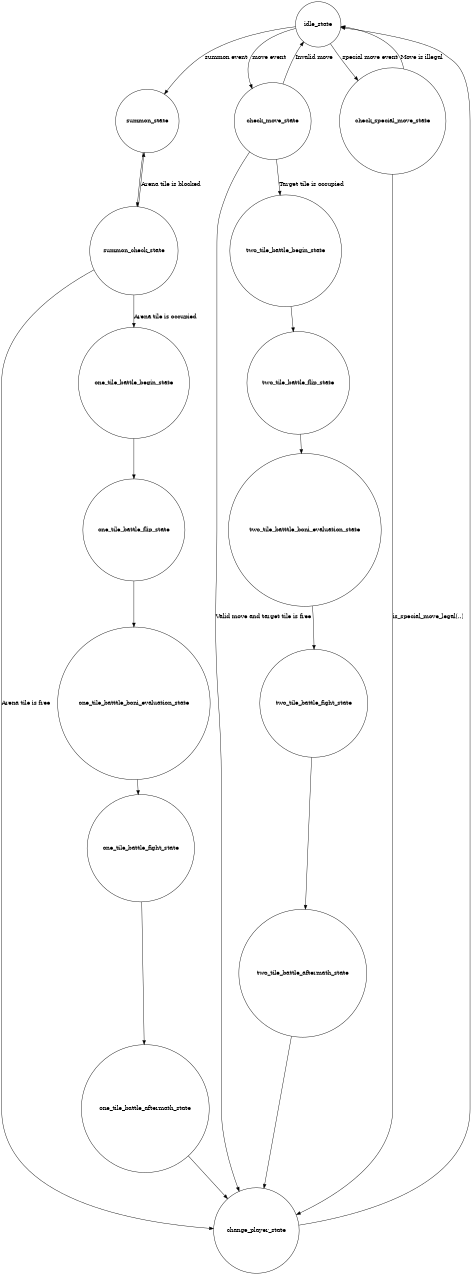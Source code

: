 digraph AkugaFSM {
	size="8.5"
	node [shape = circle]
	// Declare every existing state within the fsm
	idle_state
	summon_state
	check_move_state
	check_special_move_state
	summon_check_state
	change_player_state
	one_tile_battle_begin_state
	one_tile_battle_flip_state
	one_tile_batttle_boni_evaluation_state
	one_tile_battle_fight_state
	one_tile_battle_aftermath_state
	two_tile_battle_begin_state
	two_tile_battle_flip_state
	two_tile_batttle_boni_evaluation_state
	two_tile_battle_fight_state
	two_tile_battle_aftermath_state

	// Change player state
	change_player_state -> idle_state

	// Idle state
	idle_state -> summon_state [label="summon event"];
	idle_state -> check_move_state [label="move event"];
	idle_state -> check_special_move_state [label="special move event"];

	// Summon State
	summon_state -> summon_check_state
	
	// Summon check state
	summon_check_state -> change_player_state[label="Arena tile is free"]
	summon_check_state -> summon_state[label="Arena tile is blocked"]
	summon_check_state -> one_tile_battle_begin_state[label="Arena tile is occupied"]

	// Check move state
	check_move_state -> idle_state[label="Invalid move"]
	check_move_state -> change_player_state[label="Valid move and target tile is free"]
	check_move_state -> two_tile_battle_begin_state[label="Target tile is occupied"]

	// Check special move state
	check_special_move_state -> change_player_state[label="is_special_move_legal(..)"]
	check_special_move_state -> idle_state[label="Move is illegal"]

	// One tile battle states
	one_tile_battle_begin_state -> one_tile_battle_flip_state
	one_tile_battle_flip_state -> one_tile_batttle_boni_evaluation_state
	one_tile_batttle_boni_evaluation_state -> one_tile_battle_fight_state
	one_tile_battle_fight_state -> one_tile_battle_aftermath_state
	one_tile_battle_aftermath_state -> change_player_state

	// One tile battle states
	two_tile_battle_begin_state -> two_tile_battle_flip_state
	two_tile_battle_flip_state -> two_tile_batttle_boni_evaluation_state
	two_tile_batttle_boni_evaluation_state -> two_tile_battle_fight_state
	two_tile_battle_fight_state -> two_tile_battle_aftermath_state
	two_tile_battle_aftermath_state -> change_player_state
}
